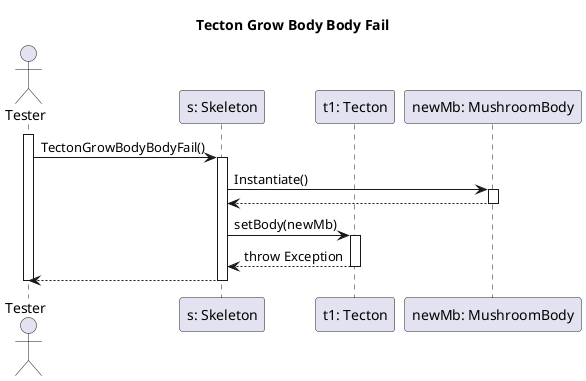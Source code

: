 @startuml tectonGrowBodyTest

title Tecton Grow Body Body Fail

actor "Tester" as ts
participant "s: Skeleton" as s
participant "t1: Tecton" as t1
participant "newMb: MushroomBody" as newMb

activate ts

ts -> s: TectonGrowBodyBodyFail()
activate s

s -> newMb: Instantiate()
activate newMb
s <-- newMb
deactivate newMb

s -> t1: setBody(newMb)
activate t1

s <-- t1: throw Exception
deactivate t1

ts <-- s
deactivate s

deactivate ts

@enduml